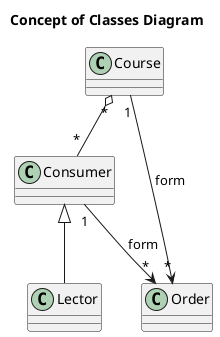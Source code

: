 @startuml

title Concept of Classes Diagram 

Class Consumer
Class Course
Class Order
Class Lector


Consumer <|-- Lector

Course"*" o-- "*"Consumer 
Consumer"1" --> "*"Order : form 
Course"1" --> "*"Order : form 

@enduml
